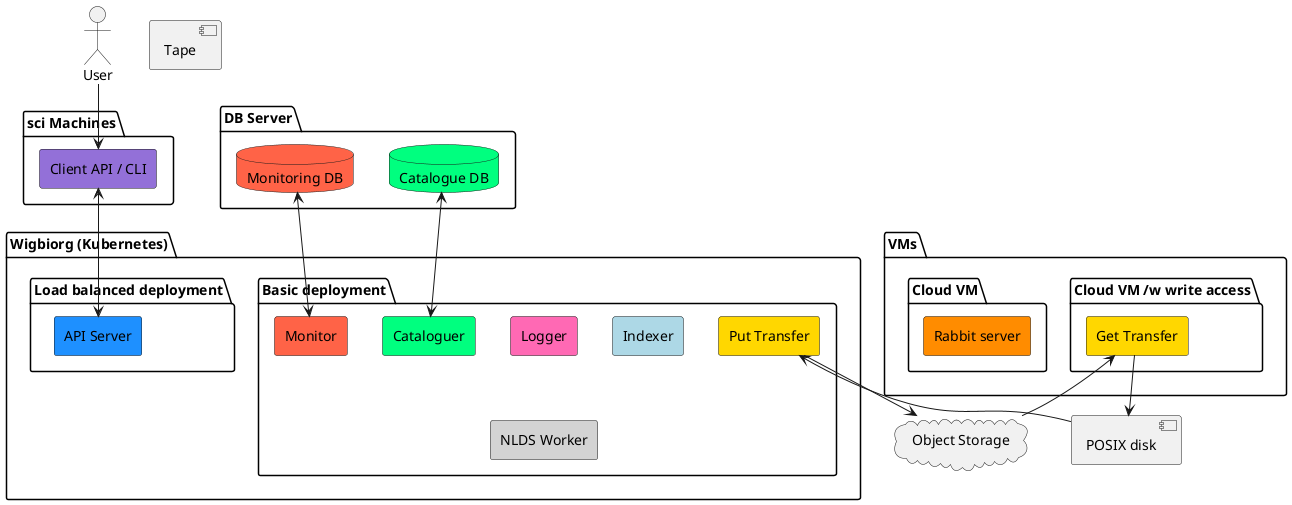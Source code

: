 @startuml deployment

actor user as "User"
package sci_machines as "sci Machines"{
    agent client as "Client API / CLI" #MediumPurple
}

component posix as "POSIX disk"
cloud object_storage as "Object Storage"
component tape as "Tape"

package kubernetes as "Wigbiorg (Kubernetes)" {
    package consumers as "Basic deployment" {
        agent logger as "Logger" #hotpink
        agent indexer as "Indexer" #LightBlue
        agent transfer_put as "Put Transfer" #gold
        agent nlds_worker as "NLDS Worker" #lightgrey
        agent monitoring as "Monitor" #tomato
        agent cataloguer as "Cataloguer" #springgreen
    }
    package nginx as "Load balanced deployment"{
        agent "API Server" as api_server #DodgerBlue 
    }  
}
package vms as "VMs"{
    package cloud_vm_consumer as "Cloud VM /w write access"{
        agent transfer_get as "Get Transfer" #gold
    }

    package cloud_vm_rabbit as "Cloud VM"{
        agent rabbit_server as "Rabbit server" #DarkOrange
    }
}
package db_server as "DB Server"{
    database catalogue_db as "Catalogue DB" #springgreen
    database monitoring_db as "Monitoring DB" #tomato
}

user-->client
client<-->api_server
' api_server-->rabbit_server
' message_broker <--> micro_service_1
' message_broker <--> micro_service_2
' message_broker <--> micro_service_3
' micro_service_3 --> monitoring
' micro_service_1 --> catalogue
' monitoring <--> api_server
' cataloguer <--> api_server
catalogue_db <--> cataloguer
monitoring_db <--> monitoring
' micro_service_3 <--> transfer
transfer_put --> object_storage
transfer_put <-- posix
transfer_get <-- object_storage
transfer_get --> posix
' transfer <--> tape

@enduml 